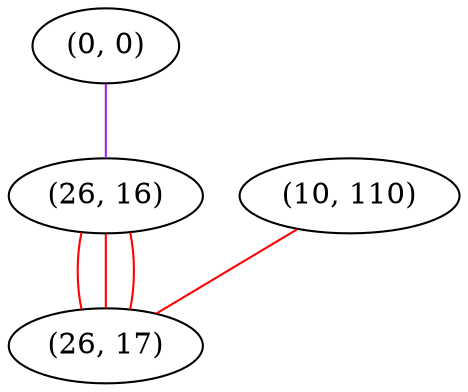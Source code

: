graph "" {
"(0, 0)";
"(26, 16)";
"(10, 110)";
"(26, 17)";
"(0, 0)" -- "(26, 16)"  [color=purple, key=0, weight=4];
"(26, 16)" -- "(26, 17)"  [color=red, key=0, weight=1];
"(26, 16)" -- "(26, 17)"  [color=red, key=1, weight=1];
"(26, 16)" -- "(26, 17)"  [color=red, key=2, weight=1];
"(10, 110)" -- "(26, 17)"  [color=red, key=0, weight=1];
}
